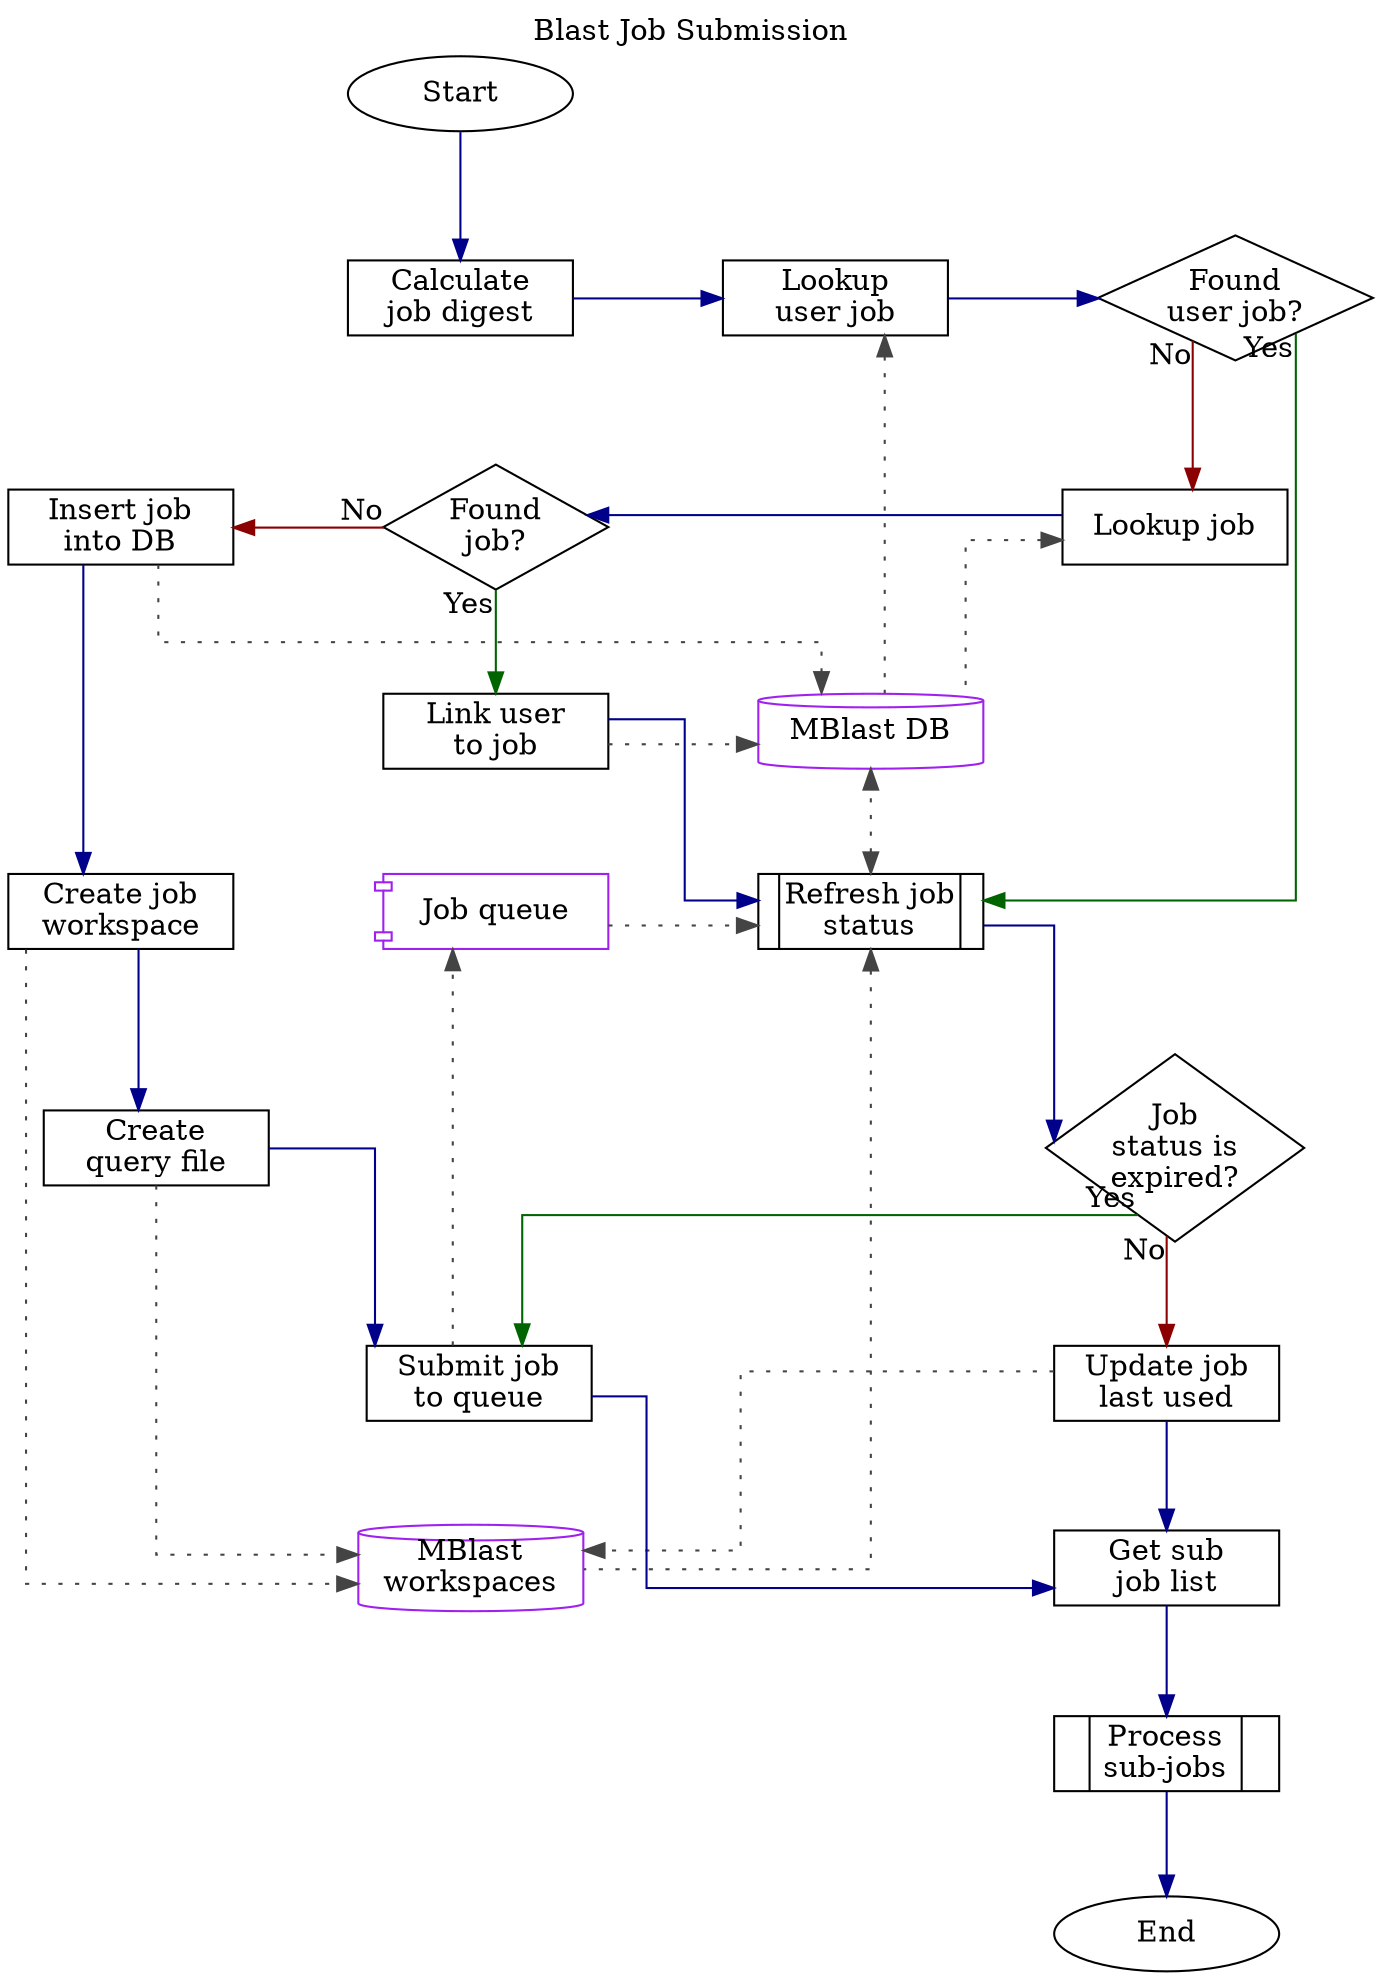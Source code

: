 digraph {

  // Graph Settings
  graph [nodesep=1, ranksep=0.7]
  node  [margin=0, shape=rect, width=1.5]
  edge  [color=darkblue]
  splines=ortho
  compound=true

  //
  // Nodes
  //
  Start               [shape=oval]
  CalcDigest          [label="Calculate\njob digest"]
  LookupUserJob       [label="Lookup\nuser job"]
  UserJobFound        [label="Found\nuser job?", shape=diamond]
  LookupJob           [label="Lookup job"]
  JobFound            [label="Found\njob?", shape=diamond]
  CreateWorkspace     [label="Create job\nworkspace"]
  CreateQueryFile     [label="Create\nquery file"]
  InsertJobInDB       [label="Insert job\ninto DB"]
  RefreshJobStatus    [label="|Refresh job\nstatus|", shape=record]
  JobStatusFailed     [label="Job\nstatus is\nexpired?", shape=diamond]
  UpdateJobLastUsed   [label="Update job\nlast used"]
  LinkUserToJob       [label="Link user\nto job"]
  SubmitJobToQueue    [label="Submit job\nto queue"]
  GetSubJobList       [label="Get sub\njob list"]
  HandleSubJobList    [label="| Process\nsub-jobs |", shape=record]
  200                 [label="End", shape=oval]

  // External systems
  {
    node [color=purple]

    DB    [label="MBlast DB", shape=cylinder]
    FS    [label="MBlast\nworkspaces", shape=cylinder]
    Queue [label="Job queue", shape=component]
  }


  //
  // Edges
  //
  Start             -> CalcDigest
  CalcDigest        -> LookupUserJob

  LookupUserJob     -> UserJobFound
  LookupUserJob     -> DB                [dir=back, style=dotted, color="#444444"]

  UserJobFound      -> RefreshJobStatus  [taillabel="Yes", color=darkgreen]
  UserJobFound      -> LookupJob         [taillabel="No", color=darkred]

  JobFound          -> LookupJob         [dir=back]
  LookupJob         -> DB                [dir=back, style=dotted, color="#444444"]

  JobFound          -> LinkUserToJob     [taillabel="Yes", color=darkgreen]
  InsertJobInDB     -> JobFound          [headlabel="No", color=darkred, dir=back]

  InsertJobInDB     -> CreateWorkspace
  InsertJobInDB     -> DB                [style=dotted, color="#444444"]

  LinkUserToJob     -> RefreshJobStatus
  LinkUserToJob     -> DB                [style=dotted, color="#444444"]

  GetSubJobList     -> HandleSubJobList

  RefreshJobStatus  -> JobStatusFailed
  RefreshJobStatus  -> DB                [dir=both, style=dotted, color="#444444"]
  Queue             -> RefreshJobStatus  [style=dotted, color="#444444"]
  RefreshJobStatus  -> FS                [dir=back, style=dotted, color="#444444"]

  JobStatusFailed   -> UpdateJobLastUsed [taillabel="No", color=darkred]
  SubmitJobToQueue  -> JobStatusFailed   [headlabel="Yes", color=darkgreen, dir=back]

  UpdateJobLastUsed -> GetSubJobList
  UpdateJobLastUsed -> FS                [style=dotted, color="#444444"]

  CreateWorkspace   -> CreateQueryFile   []
  CreateWorkspace   -> FS                [style=dotted, color="#444444"]

  CreateQueryFile   -> SubmitJobToQueue  []
  CreateQueryFile   -> FS                [style=dotted, color="#444444"]

  SubmitJobToQueue  -> GetSubJobList     [constraint=false]
  SubmitJobToQueue  -> Queue             [style=dotted, color="#444444"]

  HandleSubJobList  -> 200

  //
  // Formatting
  //

  {
    rank=same
    CalcDigest
    LookupUserJob
    UserJobFound
  }

  {
    rank=same
    LookupJob
    JobFound
    InsertJobInDB
  }

  {
    rank=same
    LinkUserToJob
    DB
  }

  {
    rank=same
    RefreshJobStatus
    Queue
  }

  {
    rank=same
    CreateQueryFile
    JobStatusFailed
  }

  labelloc="t"
  label="Blast Job Submission"
}